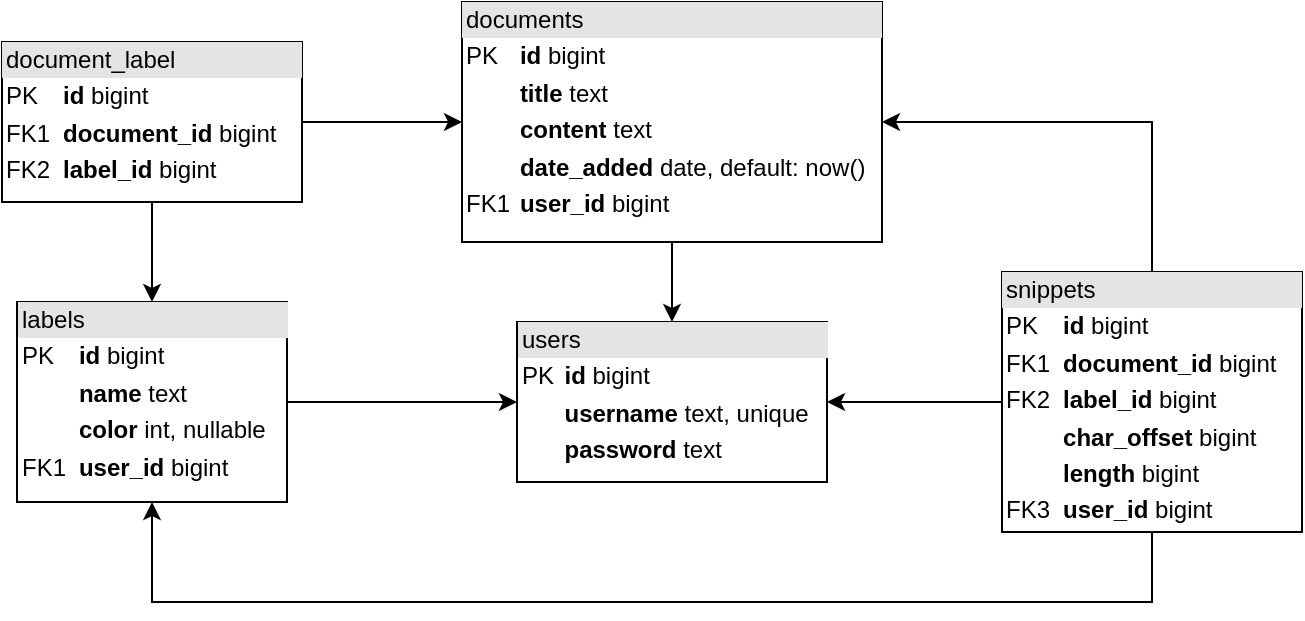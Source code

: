 <mxfile version="20.3.0" type="device"><diagram name="Page-1" id="c4acf3e9-155e-7222-9cf6-157b1a14988f"><mxGraphModel dx="782" dy="1233" grid="1" gridSize="10" guides="1" tooltips="1" connect="1" arrows="1" fold="1" page="1" pageScale="1" pageWidth="850" pageHeight="1100" background="none" math="0" shadow="0"><root><mxCell id="0"/><mxCell id="1" parent="0"/><mxCell id="LnT8H1aUTsOURo60Ei-8-7" style="edgeStyle=orthogonalEdgeStyle;rounded=0;orthogonalLoop=1;jettySize=auto;html=1;" edge="1" parent="1" source="evCxP1iufG9SqhYvf1we-1" target="LnT8H1aUTsOURo60Ei-8-3"><mxGeometry relative="1" as="geometry"/></mxCell><mxCell id="evCxP1iufG9SqhYvf1we-1" value="&lt;div style=&quot;box-sizing:border-box;width:100%;background:#e4e4e4;padding:2px;&quot;&gt;documents&lt;/div&gt;&lt;table style=&quot;width:100%;font-size:1em;&quot; cellpadding=&quot;2&quot; cellspacing=&quot;0&quot;&gt;&lt;tbody&gt;&lt;tr&gt;&lt;td&gt;PK&lt;/td&gt;&lt;td&gt;&lt;b&gt;id&lt;/b&gt; bigint&lt;/td&gt;&lt;/tr&gt;&lt;tr&gt;&lt;td&gt;&lt;br&gt;&lt;/td&gt;&lt;td&gt;&lt;b&gt;title&lt;/b&gt;&amp;nbsp;text&lt;/td&gt;&lt;/tr&gt;&lt;tr&gt;&lt;td&gt;&lt;br&gt;&lt;/td&gt;&lt;td&gt;&lt;b&gt;content&lt;/b&gt; text&lt;br&gt;&lt;/td&gt;&lt;/tr&gt;&lt;tr&gt;&lt;td&gt;&lt;br&gt;&lt;/td&gt;&lt;td&gt;&lt;b&gt;date_added&lt;/b&gt;&amp;nbsp;date, default: now()&lt;br&gt;&lt;/td&gt;&lt;/tr&gt;&lt;tr&gt;&lt;td&gt;FK1&lt;/td&gt;&lt;td&gt;&lt;b&gt;user_id&lt;/b&gt;&amp;nbsp;bigint&lt;/td&gt;&lt;/tr&gt;&lt;/tbody&gt;&lt;/table&gt;" style="verticalAlign=top;align=left;overflow=fill;html=1;" parent="1" vertex="1"><mxGeometry x="310" y="370" width="210" height="120" as="geometry"/></mxCell><mxCell id="LnT8H1aUTsOURo60Ei-8-5" style="edgeStyle=orthogonalEdgeStyle;rounded=0;orthogonalLoop=1;jettySize=auto;html=1;" edge="1" parent="1" source="evCxP1iufG9SqhYvf1we-2" target="LnT8H1aUTsOURo60Ei-8-3"><mxGeometry relative="1" as="geometry"/></mxCell><mxCell id="evCxP1iufG9SqhYvf1we-2" value="&lt;div style=&quot;box-sizing:border-box;width:100%;background:#e4e4e4;padding:2px;&quot;&gt;labels&lt;/div&gt;&lt;table style=&quot;width:100%;font-size:1em;&quot; cellpadding=&quot;2&quot; cellspacing=&quot;0&quot;&gt;&lt;tbody&gt;&lt;tr&gt;&lt;td&gt;PK&lt;/td&gt;&lt;td&gt;&lt;b&gt;id&lt;/b&gt; bigint&lt;/td&gt;&lt;/tr&gt;&lt;tr&gt;&lt;td&gt;&lt;br&gt;&lt;/td&gt;&lt;td&gt;&lt;b&gt;name&lt;/b&gt; text&lt;/td&gt;&lt;/tr&gt;&lt;tr&gt;&lt;td&gt;&lt;br&gt;&lt;/td&gt;&lt;td&gt;&lt;b&gt;color&lt;/b&gt;&amp;nbsp;int, nullable&lt;/td&gt;&lt;/tr&gt;&lt;tr&gt;&lt;td&gt;FK1&lt;/td&gt;&lt;td&gt;&lt;b&gt;user_id&lt;/b&gt;&amp;nbsp;bigint&lt;/td&gt;&lt;/tr&gt;&lt;/tbody&gt;&lt;/table&gt;" style="verticalAlign=top;align=left;overflow=fill;html=1;" parent="1" vertex="1"><mxGeometry x="87.5" y="520" width="135" height="100" as="geometry"/></mxCell><mxCell id="evCxP1iufG9SqhYvf1we-13" style="edgeStyle=orthogonalEdgeStyle;rounded=0;orthogonalLoop=1;jettySize=auto;html=1;entryX=1;entryY=0.5;entryDx=0;entryDy=0;exitX=0.5;exitY=0;exitDx=0;exitDy=0;" parent="1" source="evCxP1iufG9SqhYvf1we-3" target="evCxP1iufG9SqhYvf1we-1" edge="1"><mxGeometry relative="1" as="geometry"/></mxCell><mxCell id="evCxP1iufG9SqhYvf1we-14" style="edgeStyle=orthogonalEdgeStyle;rounded=0;orthogonalLoop=1;jettySize=auto;html=1;entryX=0.5;entryY=1;entryDx=0;entryDy=0;exitX=0.5;exitY=1;exitDx=0;exitDy=0;" parent="1" source="evCxP1iufG9SqhYvf1we-3" target="evCxP1iufG9SqhYvf1we-2" edge="1"><mxGeometry relative="1" as="geometry"><Array as="points"><mxPoint x="655" y="670"/><mxPoint x="155" y="670"/></Array></mxGeometry></mxCell><mxCell id="LnT8H1aUTsOURo60Ei-8-6" style="edgeStyle=orthogonalEdgeStyle;rounded=0;orthogonalLoop=1;jettySize=auto;html=1;" edge="1" parent="1" source="evCxP1iufG9SqhYvf1we-3" target="LnT8H1aUTsOURo60Ei-8-3"><mxGeometry relative="1" as="geometry"/></mxCell><mxCell id="evCxP1iufG9SqhYvf1we-3" value="&lt;div style=&quot;box-sizing:border-box;width:100%;background:#e4e4e4;padding:2px;&quot;&gt;snippets&lt;/div&gt;&lt;table style=&quot;width:100%;font-size:1em;&quot; cellpadding=&quot;2&quot; cellspacing=&quot;0&quot;&gt;&lt;tbody&gt;&lt;tr&gt;&lt;td&gt;PK&lt;/td&gt;&lt;td&gt;&lt;b&gt;id&lt;/b&gt; bigint&lt;/td&gt;&lt;/tr&gt;&lt;tr&gt;&lt;td&gt;FK1&lt;/td&gt;&lt;td&gt;&lt;b&gt;document_id&lt;/b&gt; bigint&lt;/td&gt;&lt;/tr&gt;&lt;tr&gt;&lt;td&gt;FK2&lt;br&gt;&lt;/td&gt;&lt;td&gt;&lt;b&gt;label_id&lt;/b&gt; bigint&lt;br&gt;&lt;/td&gt;&lt;/tr&gt;&lt;tr&gt;&lt;td&gt;&lt;br&gt;&lt;/td&gt;&lt;td&gt;&lt;b&gt;char_offset&lt;/b&gt; bigint&lt;/td&gt;&lt;/tr&gt;&lt;tr&gt;&lt;td&gt;&lt;br&gt;&lt;/td&gt;&lt;td&gt;&lt;b&gt;length&lt;/b&gt; bigint&lt;/td&gt;&lt;/tr&gt;&lt;tr&gt;&lt;td&gt;FK3&lt;/td&gt;&lt;td&gt;&lt;b&gt;user_id&lt;/b&gt;&amp;nbsp;bigint&lt;/td&gt;&lt;/tr&gt;&lt;/tbody&gt;&lt;/table&gt;" style="verticalAlign=top;align=left;overflow=fill;html=1;" parent="1" vertex="1"><mxGeometry x="580" y="505" width="150" height="130" as="geometry"/></mxCell><mxCell id="evCxP1iufG9SqhYvf1we-11" style="edgeStyle=orthogonalEdgeStyle;rounded=0;orthogonalLoop=1;jettySize=auto;html=1;" parent="1" source="evCxP1iufG9SqhYvf1we-9" target="evCxP1iufG9SqhYvf1we-1" edge="1"><mxGeometry relative="1" as="geometry"/></mxCell><mxCell id="evCxP1iufG9SqhYvf1we-12" style="edgeStyle=orthogonalEdgeStyle;rounded=0;orthogonalLoop=1;jettySize=auto;html=1;" parent="1" source="evCxP1iufG9SqhYvf1we-9" target="evCxP1iufG9SqhYvf1we-2" edge="1"><mxGeometry relative="1" as="geometry"/></mxCell><mxCell id="evCxP1iufG9SqhYvf1we-9" value="&lt;div style=&quot;box-sizing:border-box;width:100%;background:#e4e4e4;padding:2px;&quot;&gt;document_label&lt;/div&gt;&lt;table style=&quot;width:100%;font-size:1em;&quot; cellpadding=&quot;2&quot; cellspacing=&quot;0&quot;&gt;&lt;tbody&gt;&lt;tr&gt;&lt;td&gt;PK&lt;/td&gt;&lt;td&gt;&lt;b&gt;id&lt;/b&gt; bigint&lt;/td&gt;&lt;/tr&gt;&lt;tr&gt;&lt;td&gt;FK1&lt;/td&gt;&lt;td&gt;&lt;b&gt;document_id&lt;/b&gt; bigint&lt;/td&gt;&lt;/tr&gt;&lt;tr&gt;&lt;td&gt;FK2&lt;/td&gt;&lt;td&gt;&lt;b&gt;label_id&lt;/b&gt; bigint&lt;/td&gt;&lt;/tr&gt;&lt;/tbody&gt;&lt;/table&gt;" style="verticalAlign=top;align=left;overflow=fill;html=1;" parent="1" vertex="1"><mxGeometry x="80" y="390" width="150" height="80" as="geometry"/></mxCell><mxCell id="LnT8H1aUTsOURo60Ei-8-3" value="&lt;div style=&quot;box-sizing:border-box;width:100%;background:#e4e4e4;padding:2px;&quot;&gt;users&lt;/div&gt;&lt;table style=&quot;width:100%;font-size:1em;&quot; cellpadding=&quot;2&quot; cellspacing=&quot;0&quot;&gt;&lt;tbody&gt;&lt;tr&gt;&lt;td&gt;PK&lt;/td&gt;&lt;td&gt;&lt;b&gt;id&lt;/b&gt;&amp;nbsp;bigint&lt;/td&gt;&lt;/tr&gt;&lt;tr&gt;&lt;td&gt;&lt;br&gt;&lt;/td&gt;&lt;td&gt;&lt;b&gt;username &lt;/b&gt;text, unique&lt;/td&gt;&lt;/tr&gt;&lt;tr&gt;&lt;td&gt;&lt;/td&gt;&lt;td&gt;&lt;b&gt;password&lt;/b&gt;&amp;nbsp;text&lt;/td&gt;&lt;/tr&gt;&lt;/tbody&gt;&lt;/table&gt;" style="verticalAlign=top;align=left;overflow=fill;html=1;" vertex="1" parent="1"><mxGeometry x="337.5" y="530" width="155" height="80" as="geometry"/></mxCell></root></mxGraphModel></diagram></mxfile>